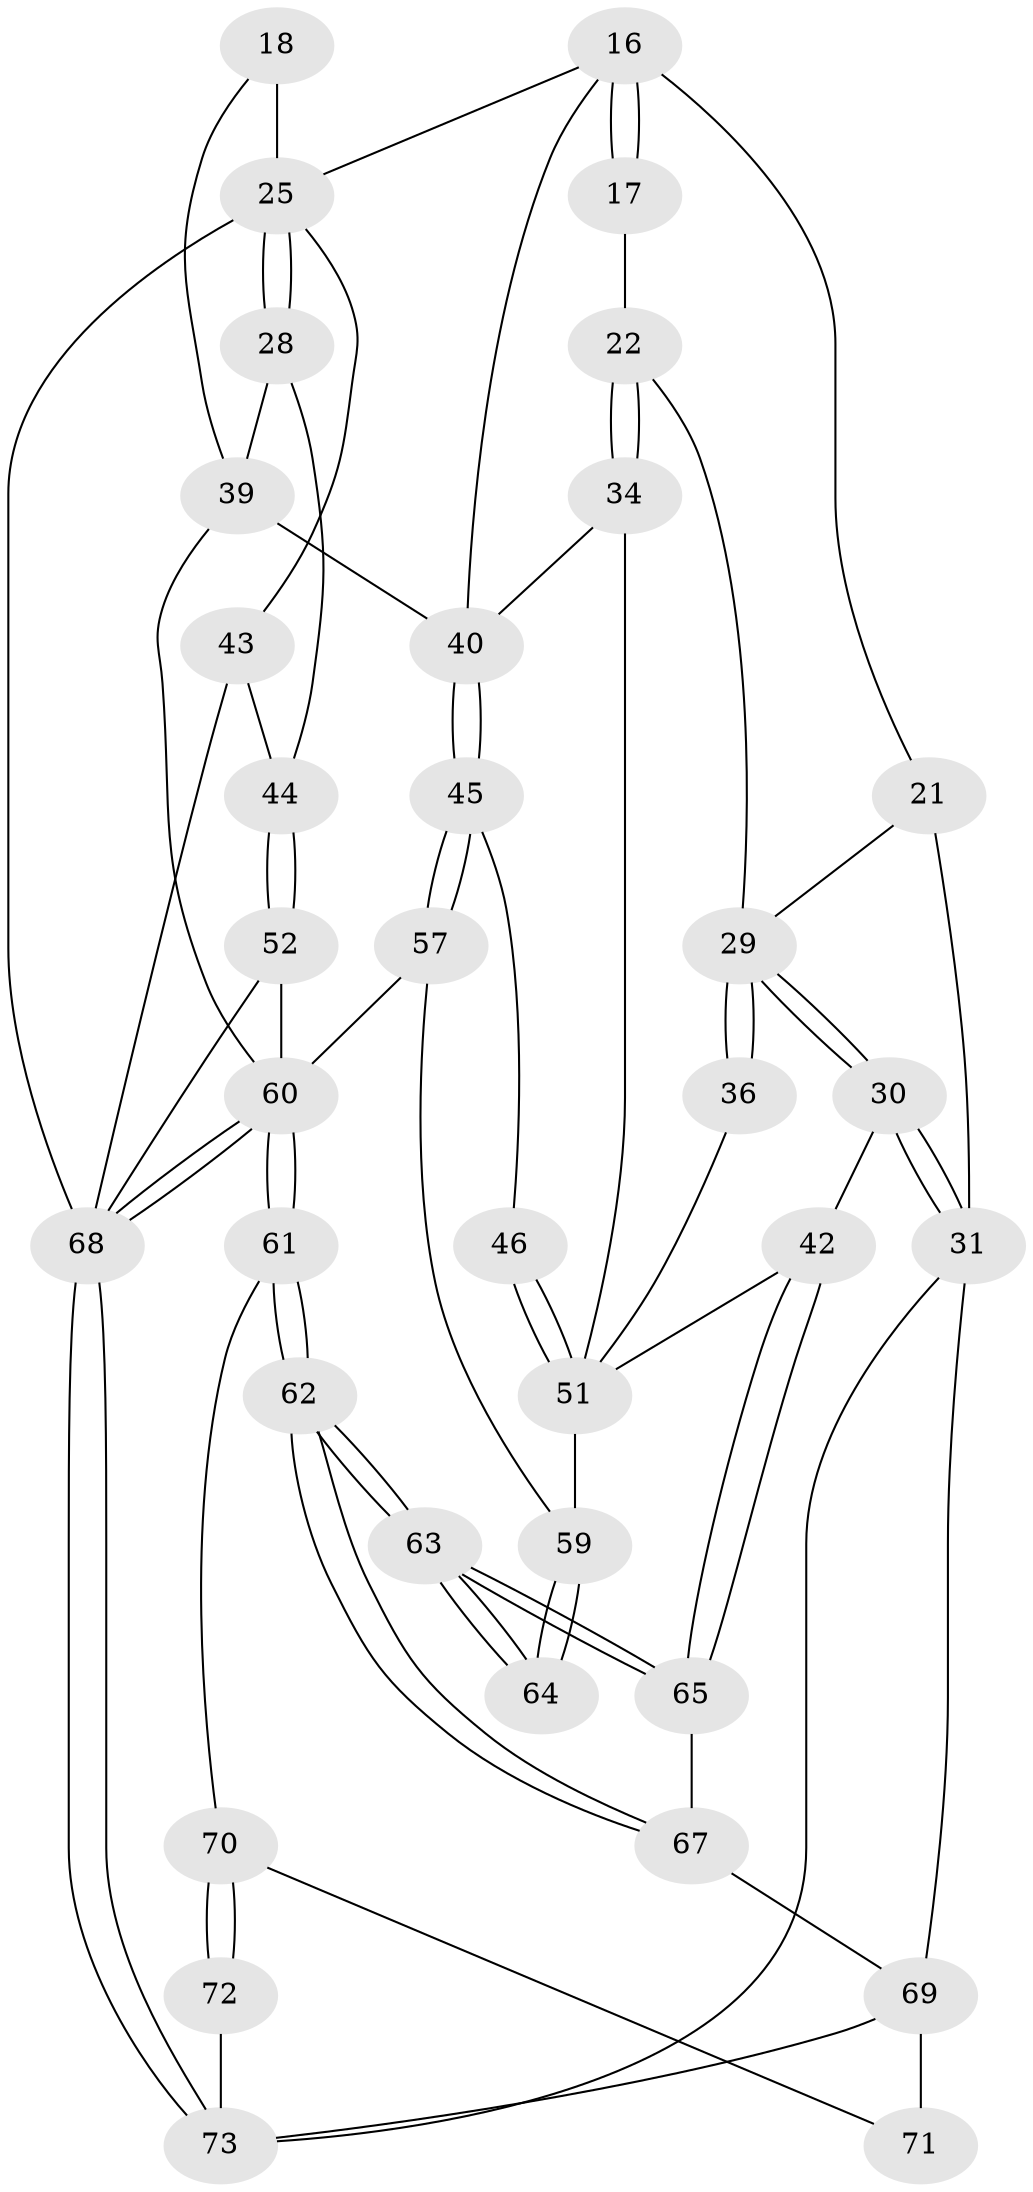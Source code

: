 // original degree distribution, {3: 0.0273972602739726, 4: 0.273972602739726, 6: 0.2328767123287671, 5: 0.4657534246575342}
// Generated by graph-tools (version 1.1) at 2025/05/03/04/25 22:05:00]
// undirected, 36 vertices, 79 edges
graph export_dot {
graph [start="1"]
  node [color=gray90,style=filled];
  16 [pos="+0.39726969544829416+0.13628282530702304",super="+2+8"];
  17 [pos="+0.2434934461300722+0.15292709323500656"];
  18 [pos="+0.6001983826730157+0.20283464360672043"];
  21 [pos="+0.09053317123404435+0.18135684927547485",super="+9"];
  22 [pos="+0.2293226103918117+0.2094788553841084"];
  25 [pos="+0.6804518465978805+0.184217369302078",super="+14+15"];
  28 [pos="+0.7162663745807741+0.3610962344094883"];
  29 [pos="+0.07448238178011371+0.3486395679403336",super="+24+23"];
  30 [pos="+0+0.44786904613644885"];
  31 [pos="+0+0.4721470031355818",super="+12+11+10"];
  34 [pos="+0.36185519500688174+0.3350810592868562"];
  36 [pos="+0.1932070056879976+0.3140979871243593"];
  39 [pos="+0.6548780037325629+0.4150294553079605",super="+35"];
  40 [pos="+0.4928603331363378+0.46942072467405976",super="+33"];
  42 [pos="+0.15937307248063678+0.5345320995473698"];
  43 [pos="+1+0.345333581223329",super="+32+26"];
  44 [pos="+0.906370916460399+0.3415349244650755",super="+27"];
  45 [pos="+0.4240316619778678+0.5233778785149553"];
  46 [pos="+0.3438102372382059+0.43540725666891106"];
  51 [pos="+0.17818045138720795+0.5330265526093971",super="+41+37"];
  52 [pos="+0.890217342567527+0.5733071082594499"];
  57 [pos="+0.4242437863590153+0.5260431778823786"];
  59 [pos="+0.2192627384101472+0.5564991974876511",super="+58"];
  60 [pos="+0.5724873798299975+0.8227017487588333",super="+56+53"];
  61 [pos="+0.371043258196992+0.7987407591208032"];
  62 [pos="+0.3246358722568775+0.7595762511166486"];
  63 [pos="+0.32456967662542563+0.7593256544207531"];
  64 [pos="+0.3135191751893932+0.6334594477798485"];
  65 [pos="+0.16211126445386015+0.5761758875628292"];
  67 [pos="+0.1631690295918207+0.7492207265689578",super="+66"];
  68 [pos="+0.6170287097895975+0.9058552410156818",super="+55+54"];
  69 [pos="+0.1252579431040474+0.7832503075392542",super="+49"];
  70 [pos="+0.23532960891226962+0.9328457456411618"];
  71 [pos="+0.14323729253165673+0.891991707022211"];
  72 [pos="+0.2566895135753785+1"];
  73 [pos="+0.6065601139841892+1",super="+50+6"];
  16 -- 17 [weight=2];
  16 -- 17;
  16 -- 21;
  16 -- 25;
  16 -- 40;
  17 -- 22;
  18 -- 25 [weight=2];
  18 -- 39;
  21 -- 31 [weight=2];
  21 -- 29;
  22 -- 34;
  22 -- 34;
  22 -- 29;
  25 -- 28;
  25 -- 28;
  25 -- 43;
  25 -- 68;
  28 -- 44;
  28 -- 39;
  29 -- 30;
  29 -- 30;
  29 -- 36 [weight=2];
  29 -- 36;
  30 -- 31;
  30 -- 31;
  30 -- 42;
  31 -- 73 [weight=2];
  31 -- 69;
  34 -- 51;
  34 -- 40;
  36 -- 51;
  39 -- 40 [weight=2];
  39 -- 60;
  40 -- 45;
  40 -- 45;
  42 -- 65;
  42 -- 65;
  42 -- 51;
  43 -- 44 [weight=2];
  43 -- 68 [weight=3];
  44 -- 52;
  44 -- 52;
  45 -- 46;
  45 -- 57;
  45 -- 57;
  46 -- 51 [weight=2];
  46 -- 51;
  51 -- 59;
  52 -- 68;
  52 -- 60;
  57 -- 59;
  57 -- 60;
  59 -- 64 [weight=2];
  59 -- 64;
  60 -- 61;
  60 -- 61;
  60 -- 68;
  60 -- 68;
  61 -- 62;
  61 -- 62;
  61 -- 70;
  62 -- 63;
  62 -- 63;
  62 -- 67;
  62 -- 67;
  63 -- 64;
  63 -- 64;
  63 -- 65;
  63 -- 65;
  65 -- 67;
  67 -- 69 [weight=2];
  68 -- 73 [weight=3];
  68 -- 73;
  69 -- 71 [weight=2];
  69 -- 73;
  70 -- 71;
  70 -- 72;
  70 -- 72;
  72 -- 73 [weight=2];
}
